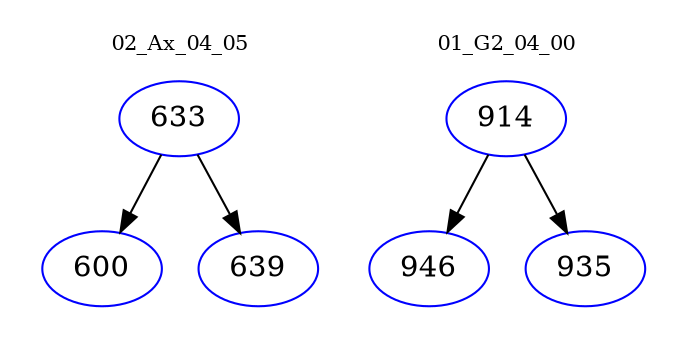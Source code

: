 digraph{
subgraph cluster_0 {
color = white
label = "02_Ax_04_05";
fontsize=10;
T0_633 [label="633", color="blue"]
T0_633 -> T0_600 [color="black"]
T0_600 [label="600", color="blue"]
T0_633 -> T0_639 [color="black"]
T0_639 [label="639", color="blue"]
}
subgraph cluster_1 {
color = white
label = "01_G2_04_00";
fontsize=10;
T1_914 [label="914", color="blue"]
T1_914 -> T1_946 [color="black"]
T1_946 [label="946", color="blue"]
T1_914 -> T1_935 [color="black"]
T1_935 [label="935", color="blue"]
}
}
